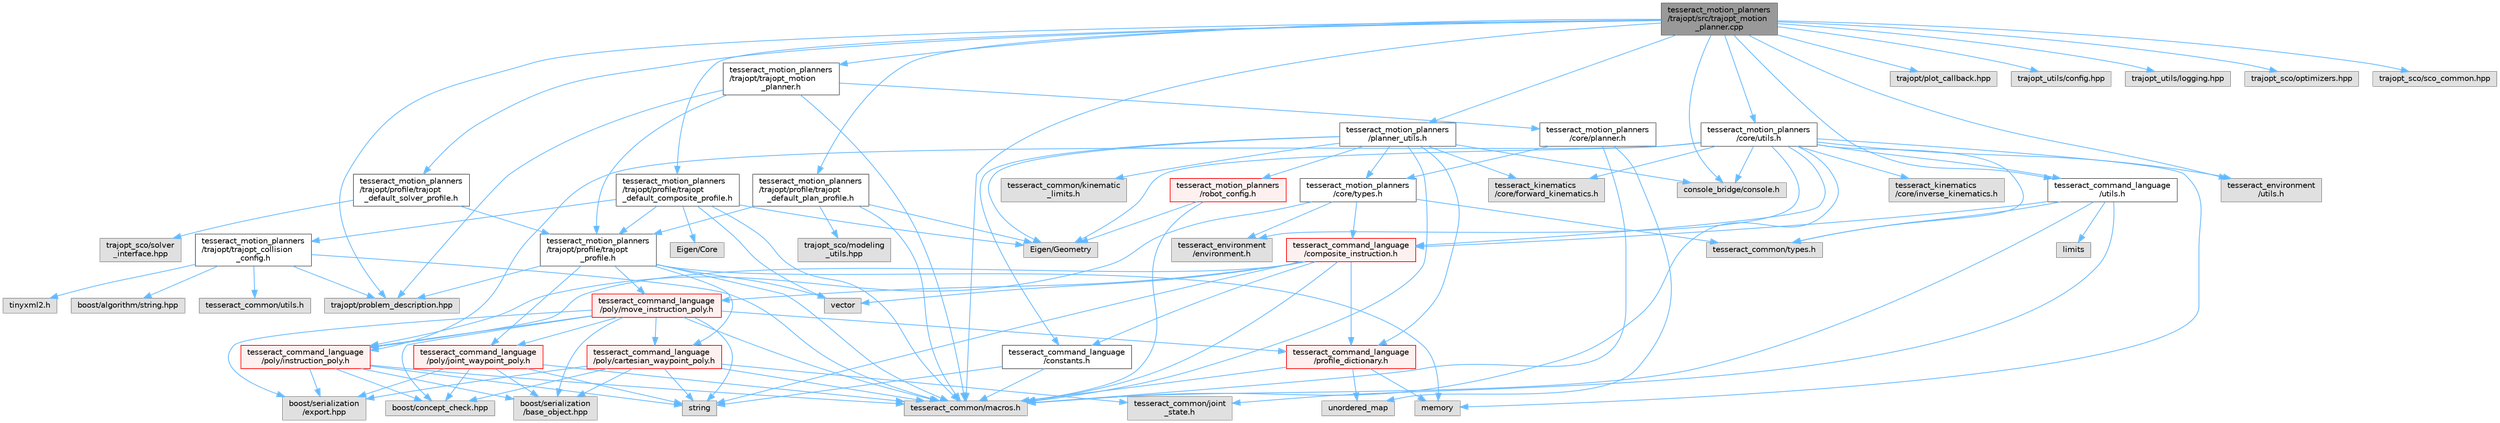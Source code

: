 digraph "tesseract_motion_planners/trajopt/src/trajopt_motion_planner.cpp"
{
 // LATEX_PDF_SIZE
  bgcolor="transparent";
  edge [fontname=Helvetica,fontsize=10,labelfontname=Helvetica,labelfontsize=10];
  node [fontname=Helvetica,fontsize=10,shape=box,height=0.2,width=0.4];
  Node1 [label="tesseract_motion_planners\l/trajopt/src/trajopt_motion\l_planner.cpp",height=0.2,width=0.4,color="gray40", fillcolor="grey60", style="filled", fontcolor="black",tooltip=" "];
  Node1 -> Node2 [color="steelblue1",style="solid"];
  Node2 [label="tesseract_common/macros.h",height=0.2,width=0.4,color="grey60", fillcolor="#E0E0E0", style="filled",tooltip=" "];
  Node1 -> Node3 [color="steelblue1",style="solid"];
  Node3 [label="console_bridge/console.h",height=0.2,width=0.4,color="grey60", fillcolor="#E0E0E0", style="filled",tooltip=" "];
  Node1 -> Node4 [color="steelblue1",style="solid"];
  Node4 [label="trajopt/plot_callback.hpp",height=0.2,width=0.4,color="grey60", fillcolor="#E0E0E0", style="filled",tooltip=" "];
  Node1 -> Node5 [color="steelblue1",style="solid"];
  Node5 [label="trajopt/problem_description.hpp",height=0.2,width=0.4,color="grey60", fillcolor="#E0E0E0", style="filled",tooltip=" "];
  Node1 -> Node6 [color="steelblue1",style="solid"];
  Node6 [label="trajopt_utils/config.hpp",height=0.2,width=0.4,color="grey60", fillcolor="#E0E0E0", style="filled",tooltip=" "];
  Node1 -> Node7 [color="steelblue1",style="solid"];
  Node7 [label="trajopt_utils/logging.hpp",height=0.2,width=0.4,color="grey60", fillcolor="#E0E0E0", style="filled",tooltip=" "];
  Node1 -> Node8 [color="steelblue1",style="solid"];
  Node8 [label="trajopt_sco/optimizers.hpp",height=0.2,width=0.4,color="grey60", fillcolor="#E0E0E0", style="filled",tooltip=" "];
  Node1 -> Node9 [color="steelblue1",style="solid"];
  Node9 [label="trajopt_sco/sco_common.hpp",height=0.2,width=0.4,color="grey60", fillcolor="#E0E0E0", style="filled",tooltip=" "];
  Node1 -> Node10 [color="steelblue1",style="solid"];
  Node10 [label="tesseract_environment\l/utils.h",height=0.2,width=0.4,color="grey60", fillcolor="#E0E0E0", style="filled",tooltip=" "];
  Node1 -> Node11 [color="steelblue1",style="solid"];
  Node11 [label="tesseract_motion_planners\l/trajopt/trajopt_motion\l_planner.h",height=0.2,width=0.4,color="grey40", fillcolor="white", style="filled",URL="$d0/ddc/trajopt__motion__planner_8h.html",tooltip=" "];
  Node11 -> Node2 [color="steelblue1",style="solid"];
  Node11 -> Node5 [color="steelblue1",style="solid"];
  Node11 -> Node12 [color="steelblue1",style="solid"];
  Node12 [label="tesseract_motion_planners\l/core/planner.h",height=0.2,width=0.4,color="grey40", fillcolor="white", style="filled",URL="$d7/d8c/planner_8h.html",tooltip="Planner Interface Class."];
  Node12 -> Node2 [color="steelblue1",style="solid"];
  Node12 -> Node13 [color="steelblue1",style="solid"];
  Node13 [label="unordered_map",height=0.2,width=0.4,color="grey60", fillcolor="#E0E0E0", style="filled",tooltip=" "];
  Node12 -> Node14 [color="steelblue1",style="solid"];
  Node14 [label="tesseract_motion_planners\l/core/types.h",height=0.2,width=0.4,color="grey40", fillcolor="white", style="filled",URL="$d1/d6d/tesseract__motion__planners_2core_2include_2tesseract__motion__planners_2core_2types_8h.html",tooltip=" "];
  Node14 -> Node15 [color="steelblue1",style="solid"];
  Node15 [label="tesseract_environment\l/environment.h",height=0.2,width=0.4,color="grey60", fillcolor="#E0E0E0", style="filled",tooltip=" "];
  Node14 -> Node16 [color="steelblue1",style="solid"];
  Node16 [label="tesseract_common/types.h",height=0.2,width=0.4,color="grey60", fillcolor="#E0E0E0", style="filled",tooltip=" "];
  Node14 -> Node17 [color="steelblue1",style="solid"];
  Node17 [label="tesseract_command_language\l/poly/instruction_poly.h",height=0.2,width=0.4,color="red", fillcolor="#FFF0F0", style="filled",URL="$d1/db1/instruction__poly_8h.html",tooltip=" "];
  Node17 -> Node2 [color="steelblue1",style="solid"];
  Node17 -> Node18 [color="steelblue1",style="solid"];
  Node18 [label="string",height=0.2,width=0.4,color="grey60", fillcolor="#E0E0E0", style="filled",tooltip=" "];
  Node17 -> Node19 [color="steelblue1",style="solid"];
  Node19 [label="boost/serialization\l/base_object.hpp",height=0.2,width=0.4,color="grey60", fillcolor="#E0E0E0", style="filled",tooltip=" "];
  Node17 -> Node20 [color="steelblue1",style="solid"];
  Node20 [label="boost/serialization\l/export.hpp",height=0.2,width=0.4,color="grey60", fillcolor="#E0E0E0", style="filled",tooltip=" "];
  Node17 -> Node21 [color="steelblue1",style="solid"];
  Node21 [label="boost/concept_check.hpp",height=0.2,width=0.4,color="grey60", fillcolor="#E0E0E0", style="filled",tooltip=" "];
  Node14 -> Node28 [color="steelblue1",style="solid"];
  Node28 [label="tesseract_command_language\l/composite_instruction.h",height=0.2,width=0.4,color="red", fillcolor="#FFF0F0", style="filled",URL="$d5/df7/composite__instruction_8h.html",tooltip=" "];
  Node28 -> Node2 [color="steelblue1",style="solid"];
  Node28 -> Node29 [color="steelblue1",style="solid"];
  Node29 [label="vector",height=0.2,width=0.4,color="grey60", fillcolor="#E0E0E0", style="filled",tooltip=" "];
  Node28 -> Node18 [color="steelblue1",style="solid"];
  Node28 -> Node17 [color="steelblue1",style="solid"];
  Node28 -> Node30 [color="steelblue1",style="solid"];
  Node30 [label="tesseract_command_language\l/poly/move_instruction_poly.h",height=0.2,width=0.4,color="red", fillcolor="#FFF0F0", style="filled",URL="$dc/df1/move__instruction__poly_8h.html",tooltip="The move instruction interface."];
  Node30 -> Node2 [color="steelblue1",style="solid"];
  Node30 -> Node18 [color="steelblue1",style="solid"];
  Node30 -> Node19 [color="steelblue1",style="solid"];
  Node30 -> Node20 [color="steelblue1",style="solid"];
  Node30 -> Node21 [color="steelblue1",style="solid"];
  Node30 -> Node17 [color="steelblue1",style="solid"];
  Node30 -> Node31 [color="steelblue1",style="solid"];
  Node31 [label="tesseract_command_language\l/poly/cartesian_waypoint_poly.h",height=0.2,width=0.4,color="red", fillcolor="#FFF0F0", style="filled",URL="$d7/df9/cartesian__waypoint__poly_8h.html",tooltip="The cartesian waypoint interface."];
  Node31 -> Node2 [color="steelblue1",style="solid"];
  Node31 -> Node18 [color="steelblue1",style="solid"];
  Node31 -> Node19 [color="steelblue1",style="solid"];
  Node31 -> Node20 [color="steelblue1",style="solid"];
  Node31 -> Node21 [color="steelblue1",style="solid"];
  Node31 -> Node32 [color="steelblue1",style="solid"];
  Node32 [label="tesseract_common/joint\l_state.h",height=0.2,width=0.4,color="grey60", fillcolor="#E0E0E0", style="filled",tooltip=" "];
  Node30 -> Node33 [color="steelblue1",style="solid"];
  Node33 [label="tesseract_command_language\l/poly/joint_waypoint_poly.h",height=0.2,width=0.4,color="red", fillcolor="#FFF0F0", style="filled",URL="$d1/d66/joint__waypoint__poly_8h.html",tooltip="The joint waypoint interface."];
  Node33 -> Node2 [color="steelblue1",style="solid"];
  Node33 -> Node18 [color="steelblue1",style="solid"];
  Node33 -> Node19 [color="steelblue1",style="solid"];
  Node33 -> Node20 [color="steelblue1",style="solid"];
  Node33 -> Node21 [color="steelblue1",style="solid"];
  Node30 -> Node35 [color="steelblue1",style="solid"];
  Node35 [label="tesseract_command_language\l/profile_dictionary.h",height=0.2,width=0.4,color="red", fillcolor="#FFF0F0", style="filled",URL="$dd/dd6/profile__dictionary_8h.html",tooltip="This is a profile dictionary for storing all profiles."];
  Node35 -> Node2 [color="steelblue1",style="solid"];
  Node35 -> Node13 [color="steelblue1",style="solid"];
  Node35 -> Node24 [color="steelblue1",style="solid"];
  Node24 [label="memory",height=0.2,width=0.4,color="grey60", fillcolor="#E0E0E0", style="filled",tooltip=" "];
  Node28 -> Node41 [color="steelblue1",style="solid"];
  Node41 [label="tesseract_command_language\l/constants.h",height=0.2,width=0.4,color="grey40", fillcolor="white", style="filled",URL="$d2/d6f/constants_8h.html",tooltip="Containst Tesseract Command Language constants."];
  Node41 -> Node2 [color="steelblue1",style="solid"];
  Node41 -> Node18 [color="steelblue1",style="solid"];
  Node28 -> Node35 [color="steelblue1",style="solid"];
  Node11 -> Node43 [color="steelblue1",style="solid"];
  Node43 [label="tesseract_motion_planners\l/trajopt/profile/trajopt\l_profile.h",height=0.2,width=0.4,color="grey40", fillcolor="white", style="filled",URL="$d4/d0d/trajopt__profile_8h.html",tooltip=" "];
  Node43 -> Node2 [color="steelblue1",style="solid"];
  Node43 -> Node5 [color="steelblue1",style="solid"];
  Node43 -> Node29 [color="steelblue1",style="solid"];
  Node43 -> Node24 [color="steelblue1",style="solid"];
  Node43 -> Node30 [color="steelblue1",style="solid"];
  Node43 -> Node31 [color="steelblue1",style="solid"];
  Node43 -> Node33 [color="steelblue1",style="solid"];
  Node1 -> Node44 [color="steelblue1",style="solid"];
  Node44 [label="tesseract_motion_planners\l/trajopt/profile/trajopt\l_default_plan_profile.h",height=0.2,width=0.4,color="grey40", fillcolor="white", style="filled",URL="$d9/da2/trajopt__default__plan__profile_8h.html",tooltip=" "];
  Node44 -> Node2 [color="steelblue1",style="solid"];
  Node44 -> Node45 [color="steelblue1",style="solid"];
  Node45 [label="trajopt_sco/modeling\l_utils.hpp",height=0.2,width=0.4,color="grey60", fillcolor="#E0E0E0", style="filled",tooltip=" "];
  Node44 -> Node46 [color="steelblue1",style="solid"];
  Node46 [label="Eigen/Geometry",height=0.2,width=0.4,color="grey60", fillcolor="#E0E0E0", style="filled",tooltip=" "];
  Node44 -> Node43 [color="steelblue1",style="solid"];
  Node1 -> Node47 [color="steelblue1",style="solid"];
  Node47 [label="tesseract_motion_planners\l/trajopt/profile/trajopt\l_default_composite_profile.h",height=0.2,width=0.4,color="grey40", fillcolor="white", style="filled",URL="$d8/d8f/trajopt__default__composite__profile_8h.html",tooltip=" "];
  Node47 -> Node2 [color="steelblue1",style="solid"];
  Node47 -> Node29 [color="steelblue1",style="solid"];
  Node47 -> Node46 [color="steelblue1",style="solid"];
  Node47 -> Node48 [color="steelblue1",style="solid"];
  Node48 [label="Eigen/Core",height=0.2,width=0.4,color="grey60", fillcolor="#E0E0E0", style="filled",tooltip=" "];
  Node47 -> Node49 [color="steelblue1",style="solid"];
  Node49 [label="tesseract_motion_planners\l/trajopt/trajopt_collision\l_config.h",height=0.2,width=0.4,color="grey40", fillcolor="white", style="filled",URL="$d5/d5d/trajopt__collision__config_8h.html",tooltip="TrajOpt collision configuration settings."];
  Node49 -> Node2 [color="steelblue1",style="solid"];
  Node49 -> Node5 [color="steelblue1",style="solid"];
  Node49 -> Node50 [color="steelblue1",style="solid"];
  Node50 [label="tinyxml2.h",height=0.2,width=0.4,color="grey60", fillcolor="#E0E0E0", style="filled",tooltip=" "];
  Node49 -> Node51 [color="steelblue1",style="solid"];
  Node51 [label="boost/algorithm/string.hpp",height=0.2,width=0.4,color="grey60", fillcolor="#E0E0E0", style="filled",tooltip=" "];
  Node49 -> Node52 [color="steelblue1",style="solid"];
  Node52 [label="tesseract_common/utils.h",height=0.2,width=0.4,color="grey60", fillcolor="#E0E0E0", style="filled",tooltip=" "];
  Node47 -> Node43 [color="steelblue1",style="solid"];
  Node1 -> Node53 [color="steelblue1",style="solid"];
  Node53 [label="tesseract_motion_planners\l/trajopt/profile/trajopt\l_default_solver_profile.h",height=0.2,width=0.4,color="grey40", fillcolor="white", style="filled",URL="$d9/d4c/trajopt__default__solver__profile_8h.html",tooltip=" "];
  Node53 -> Node43 [color="steelblue1",style="solid"];
  Node53 -> Node54 [color="steelblue1",style="solid"];
  Node54 [label="trajopt_sco/solver\l_interface.hpp",height=0.2,width=0.4,color="grey60", fillcolor="#E0E0E0", style="filled",tooltip=" "];
  Node1 -> Node55 [color="steelblue1",style="solid"];
  Node55 [label="tesseract_motion_planners\l/core/utils.h",height=0.2,width=0.4,color="grey40", fillcolor="white", style="filled",URL="$d9/d8b/tesseract__motion__planners_2core_2include_2tesseract__motion__planners_2core_2utils_8h.html",tooltip="Planner utility functions."];
  Node55 -> Node2 [color="steelblue1",style="solid"];
  Node55 -> Node46 [color="steelblue1",style="solid"];
  Node55 -> Node24 [color="steelblue1",style="solid"];
  Node55 -> Node3 [color="steelblue1",style="solid"];
  Node55 -> Node15 [color="steelblue1",style="solid"];
  Node55 -> Node10 [color="steelblue1",style="solid"];
  Node55 -> Node56 [color="steelblue1",style="solid"];
  Node56 [label="tesseract_kinematics\l/core/forward_kinematics.h",height=0.2,width=0.4,color="grey60", fillcolor="#E0E0E0", style="filled",tooltip=" "];
  Node55 -> Node57 [color="steelblue1",style="solid"];
  Node57 [label="tesseract_kinematics\l/core/inverse_kinematics.h",height=0.2,width=0.4,color="grey60", fillcolor="#E0E0E0", style="filled",tooltip=" "];
  Node55 -> Node17 [color="steelblue1",style="solid"];
  Node55 -> Node28 [color="steelblue1",style="solid"];
  Node55 -> Node58 [color="steelblue1",style="solid"];
  Node58 [label="tesseract_command_language\l/utils.h",height=0.2,width=0.4,color="grey40", fillcolor="white", style="filled",URL="$d6/d75/tesseract__command__language_2include_2tesseract__command__language_2utils_8h.html",tooltip=" "];
  Node58 -> Node2 [color="steelblue1",style="solid"];
  Node58 -> Node59 [color="steelblue1",style="solid"];
  Node59 [label="limits",height=0.2,width=0.4,color="grey60", fillcolor="#E0E0E0", style="filled",tooltip=" "];
  Node58 -> Node28 [color="steelblue1",style="solid"];
  Node58 -> Node32 [color="steelblue1",style="solid"];
  Node58 -> Node16 [color="steelblue1",style="solid"];
  Node55 -> Node16 [color="steelblue1",style="solid"];
  Node1 -> Node60 [color="steelblue1",style="solid"];
  Node60 [label="tesseract_motion_planners\l/planner_utils.h",height=0.2,width=0.4,color="grey40", fillcolor="white", style="filled",URL="$da/de3/planner__utils_8h.html",tooltip=" "];
  Node60 -> Node2 [color="steelblue1",style="solid"];
  Node60 -> Node46 [color="steelblue1",style="solid"];
  Node60 -> Node3 [color="steelblue1",style="solid"];
  Node60 -> Node41 [color="steelblue1",style="solid"];
  Node60 -> Node56 [color="steelblue1",style="solid"];
  Node60 -> Node61 [color="steelblue1",style="solid"];
  Node61 [label="tesseract_common/kinematic\l_limits.h",height=0.2,width=0.4,color="grey60", fillcolor="#E0E0E0", style="filled",tooltip=" "];
  Node60 -> Node62 [color="steelblue1",style="solid"];
  Node62 [label="tesseract_motion_planners\l/robot_config.h",height=0.2,width=0.4,color="red", fillcolor="#FFF0F0", style="filled",URL="$d2/d80/robot__config_8h.html",tooltip=" "];
  Node62 -> Node2 [color="steelblue1",style="solid"];
  Node62 -> Node46 [color="steelblue1",style="solid"];
  Node60 -> Node14 [color="steelblue1",style="solid"];
  Node60 -> Node35 [color="steelblue1",style="solid"];
  Node1 -> Node58 [color="steelblue1",style="solid"];
}
